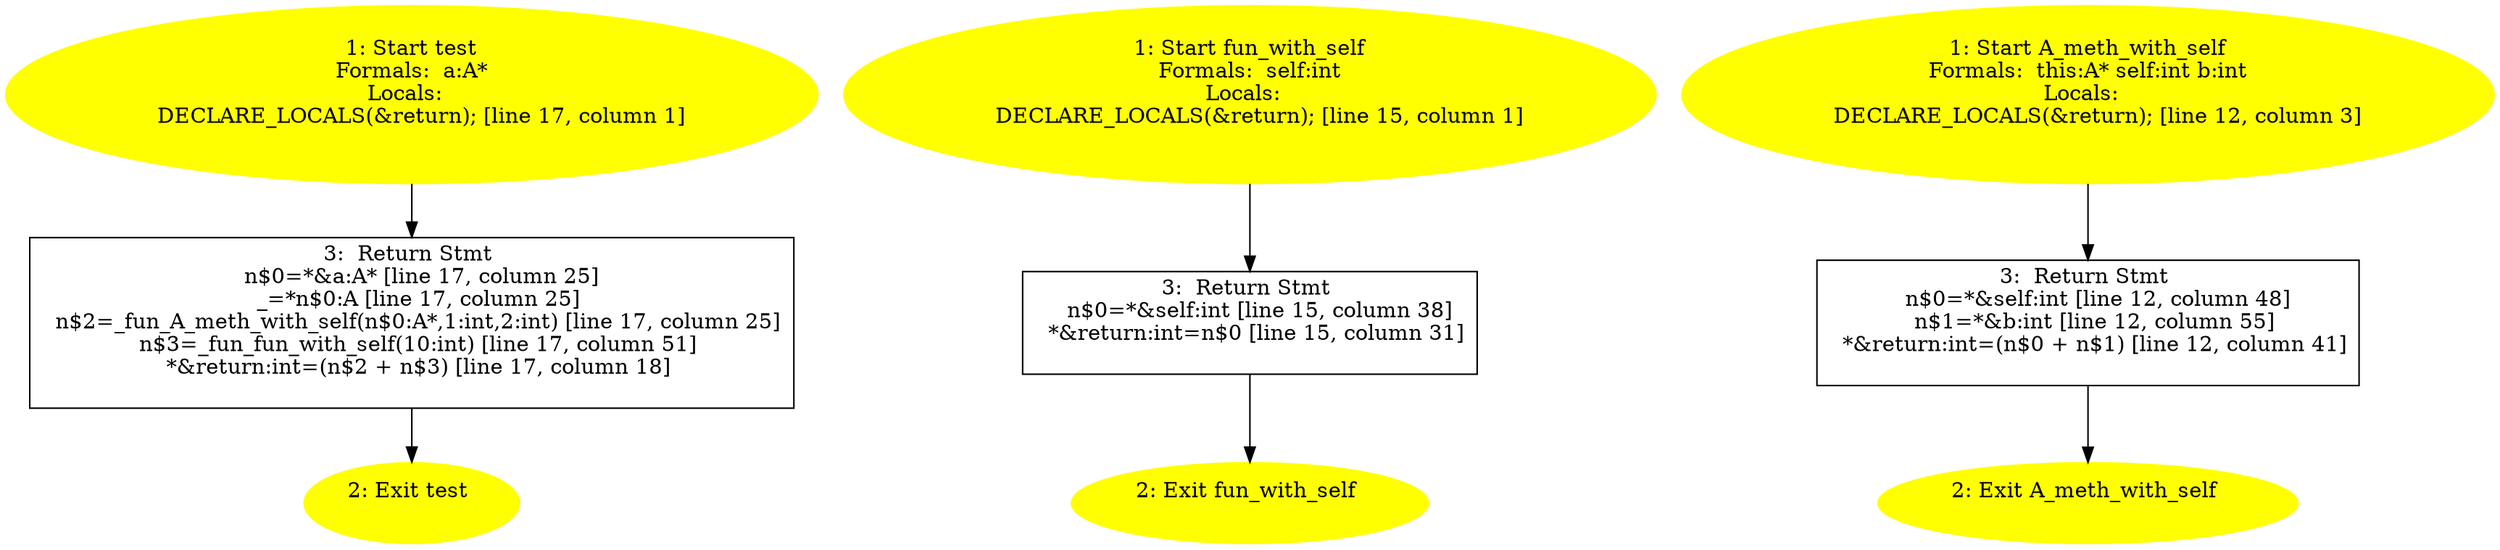 /* @generated */
digraph cfg {
"test#14183353284361723530.9ab958283f2da536d334b673bc9197cb_1" [label="1: Start test\nFormals:  a:A*\nLocals:  \n   DECLARE_LOCALS(&return); [line 17, column 1]\n " color=yellow style=filled]
	

	 "test#14183353284361723530.9ab958283f2da536d334b673bc9197cb_1" -> "test#14183353284361723530.9ab958283f2da536d334b673bc9197cb_3" ;
"test#14183353284361723530.9ab958283f2da536d334b673bc9197cb_2" [label="2: Exit test \n  " color=yellow style=filled]
	

"test#14183353284361723530.9ab958283f2da536d334b673bc9197cb_3" [label="3:  Return Stmt \n   n$0=*&a:A* [line 17, column 25]\n  _=*n$0:A [line 17, column 25]\n  n$2=_fun_A_meth_with_self(n$0:A*,1:int,2:int) [line 17, column 25]\n  n$3=_fun_fun_with_self(10:int) [line 17, column 51]\n  *&return:int=(n$2 + n$3) [line 17, column 18]\n " shape="box"]
	

	 "test#14183353284361723530.9ab958283f2da536d334b673bc9197cb_3" -> "test#14183353284361723530.9ab958283f2da536d334b673bc9197cb_2" ;
"fun_with_self#17802276037376540432.4639f371cac8e491a6b8c0363a0bc168_1" [label="1: Start fun_with_self\nFormals:  self:int\nLocals:  \n   DECLARE_LOCALS(&return); [line 15, column 1]\n " color=yellow style=filled]
	

	 "fun_with_self#17802276037376540432.4639f371cac8e491a6b8c0363a0bc168_1" -> "fun_with_self#17802276037376540432.4639f371cac8e491a6b8c0363a0bc168_3" ;
"fun_with_self#17802276037376540432.4639f371cac8e491a6b8c0363a0bc168_2" [label="2: Exit fun_with_self \n  " color=yellow style=filled]
	

"fun_with_self#17802276037376540432.4639f371cac8e491a6b8c0363a0bc168_3" [label="3:  Return Stmt \n   n$0=*&self:int [line 15, column 38]\n  *&return:int=n$0 [line 15, column 31]\n " shape="box"]
	

	 "fun_with_self#17802276037376540432.4639f371cac8e491a6b8c0363a0bc168_3" -> "fun_with_self#17802276037376540432.4639f371cac8e491a6b8c0363a0bc168_2" ;
"meth_with_self#A#(5126246555081316972).087223c2fe95da4de39ef1116c167075_1" [label="1: Start A_meth_with_self\nFormals:  this:A* self:int b:int\nLocals:  \n   DECLARE_LOCALS(&return); [line 12, column 3]\n " color=yellow style=filled]
	

	 "meth_with_self#A#(5126246555081316972).087223c2fe95da4de39ef1116c167075_1" -> "meth_with_self#A#(5126246555081316972).087223c2fe95da4de39ef1116c167075_3" ;
"meth_with_self#A#(5126246555081316972).087223c2fe95da4de39ef1116c167075_2" [label="2: Exit A_meth_with_self \n  " color=yellow style=filled]
	

"meth_with_self#A#(5126246555081316972).087223c2fe95da4de39ef1116c167075_3" [label="3:  Return Stmt \n   n$0=*&self:int [line 12, column 48]\n  n$1=*&b:int [line 12, column 55]\n  *&return:int=(n$0 + n$1) [line 12, column 41]\n " shape="box"]
	

	 "meth_with_self#A#(5126246555081316972).087223c2fe95da4de39ef1116c167075_3" -> "meth_with_self#A#(5126246555081316972).087223c2fe95da4de39ef1116c167075_2" ;
}
